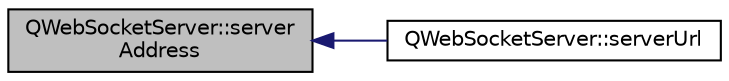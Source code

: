 digraph "QWebSocketServer::serverAddress"
{
  edge [fontname="Helvetica",fontsize="10",labelfontname="Helvetica",labelfontsize="10"];
  node [fontname="Helvetica",fontsize="10",shape=record];
  rankdir="LR";
  Node45 [label="QWebSocketServer::server\lAddress",height=0.2,width=0.4,color="black", fillcolor="grey75", style="filled", fontcolor="black"];
  Node45 -> Node46 [dir="back",color="midnightblue",fontsize="10",style="solid"];
  Node46 [label="QWebSocketServer::serverUrl",height=0.2,width=0.4,color="black", fillcolor="white", style="filled",URL="$class_q_web_socket_server.html#aeb27943cc455da8fd6ea8e22ba3f2e60"];
}

